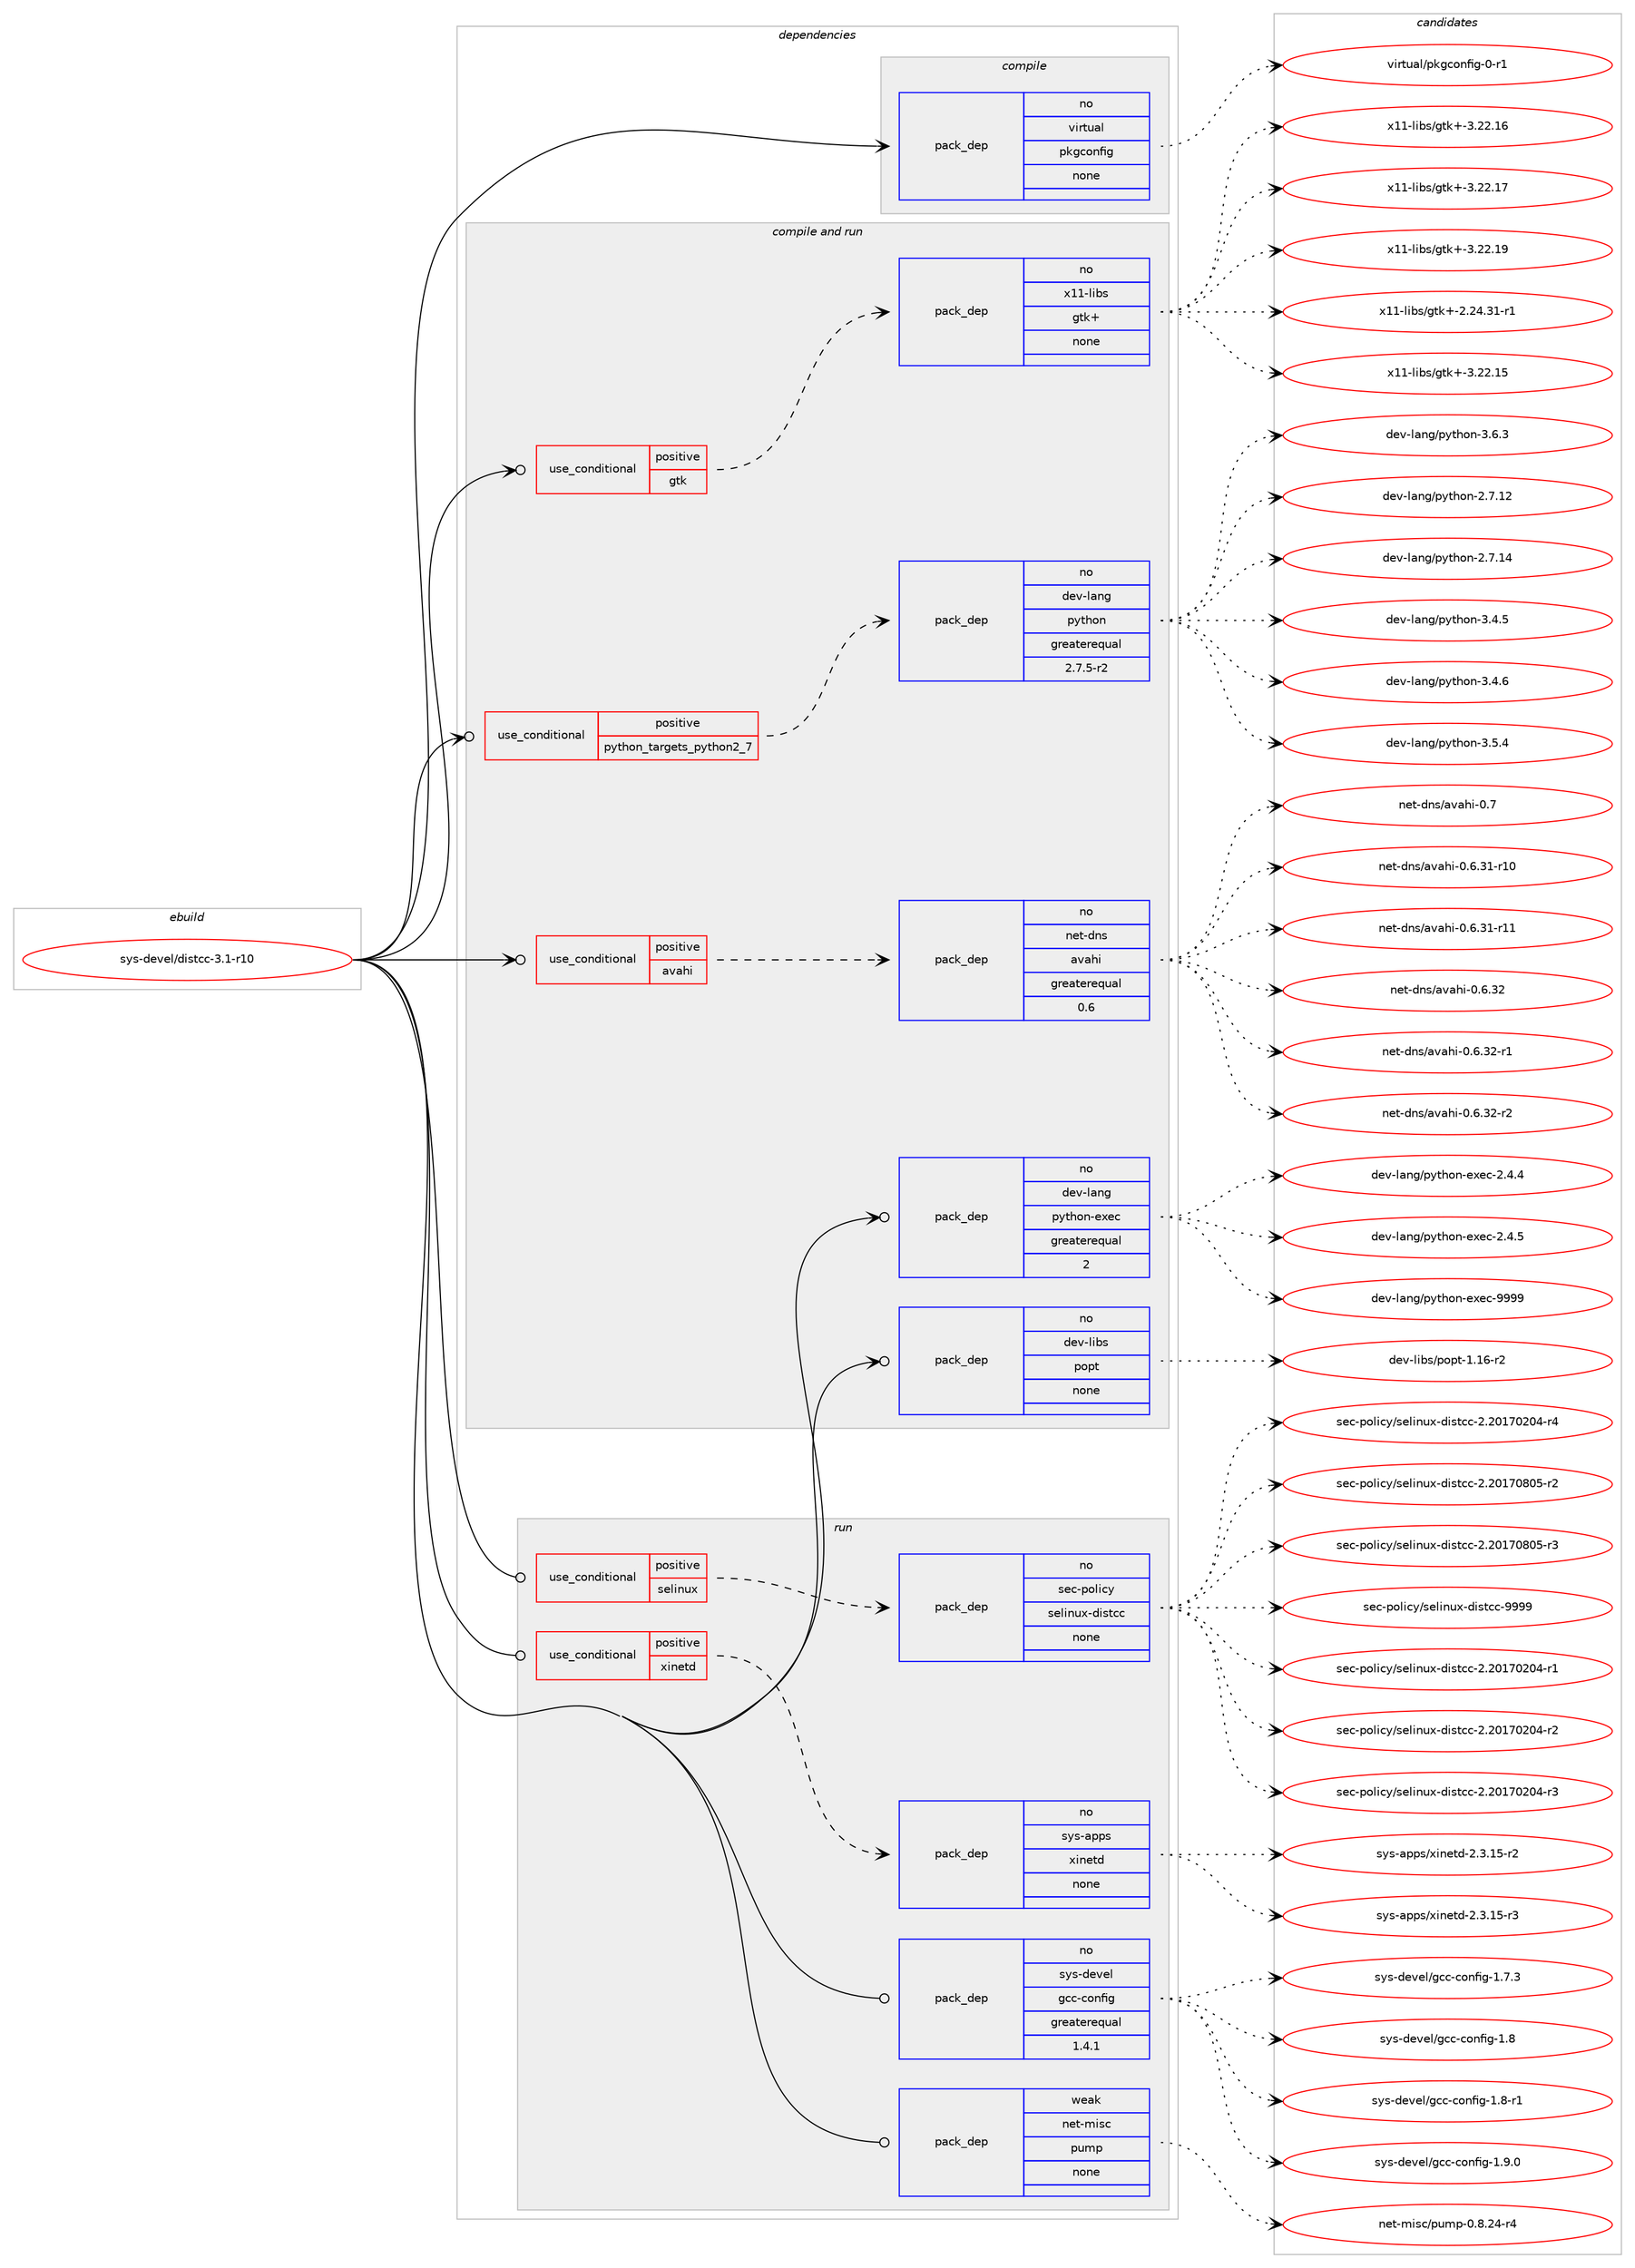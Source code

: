digraph prolog {

# *************
# Graph options
# *************

newrank=true;
concentrate=true;
compound=true;
graph [rankdir=LR,fontname=Helvetica,fontsize=10,ranksep=1.5];#, ranksep=2.5, nodesep=0.2];
edge  [arrowhead=vee];
node  [fontname=Helvetica,fontsize=10];

# **********
# The ebuild
# **********

subgraph cluster_leftcol {
color=gray;
rank=same;
label=<<i>ebuild</i>>;
id [label="sys-devel/distcc-3.1-r10", color=red, width=4, href="../sys-devel/distcc-3.1-r10.svg"];
}

# ****************
# The dependencies
# ****************

subgraph cluster_midcol {
color=gray;
label=<<i>dependencies</i>>;
subgraph cluster_compile {
fillcolor="#eeeeee";
style=filled;
label=<<i>compile</i>>;
subgraph pack359298 {
dependency483656 [label=<<TABLE BORDER="0" CELLBORDER="1" CELLSPACING="0" CELLPADDING="4" WIDTH="220"><TR><TD ROWSPAN="6" CELLPADDING="30">pack_dep</TD></TR><TR><TD WIDTH="110">no</TD></TR><TR><TD>virtual</TD></TR><TR><TD>pkgconfig</TD></TR><TR><TD>none</TD></TR><TR><TD></TD></TR></TABLE>>, shape=none, color=blue];
}
id:e -> dependency483656:w [weight=20,style="solid",arrowhead="vee"];
}
subgraph cluster_compileandrun {
fillcolor="#eeeeee";
style=filled;
label=<<i>compile and run</i>>;
subgraph cond115928 {
dependency483657 [label=<<TABLE BORDER="0" CELLBORDER="1" CELLSPACING="0" CELLPADDING="4"><TR><TD ROWSPAN="3" CELLPADDING="10">use_conditional</TD></TR><TR><TD>positive</TD></TR><TR><TD>avahi</TD></TR></TABLE>>, shape=none, color=red];
subgraph pack359299 {
dependency483658 [label=<<TABLE BORDER="0" CELLBORDER="1" CELLSPACING="0" CELLPADDING="4" WIDTH="220"><TR><TD ROWSPAN="6" CELLPADDING="30">pack_dep</TD></TR><TR><TD WIDTH="110">no</TD></TR><TR><TD>net-dns</TD></TR><TR><TD>avahi</TD></TR><TR><TD>greaterequal</TD></TR><TR><TD>0.6</TD></TR></TABLE>>, shape=none, color=blue];
}
dependency483657:e -> dependency483658:w [weight=20,style="dashed",arrowhead="vee"];
}
id:e -> dependency483657:w [weight=20,style="solid",arrowhead="odotvee"];
subgraph cond115929 {
dependency483659 [label=<<TABLE BORDER="0" CELLBORDER="1" CELLSPACING="0" CELLPADDING="4"><TR><TD ROWSPAN="3" CELLPADDING="10">use_conditional</TD></TR><TR><TD>positive</TD></TR><TR><TD>gtk</TD></TR></TABLE>>, shape=none, color=red];
subgraph pack359300 {
dependency483660 [label=<<TABLE BORDER="0" CELLBORDER="1" CELLSPACING="0" CELLPADDING="4" WIDTH="220"><TR><TD ROWSPAN="6" CELLPADDING="30">pack_dep</TD></TR><TR><TD WIDTH="110">no</TD></TR><TR><TD>x11-libs</TD></TR><TR><TD>gtk+</TD></TR><TR><TD>none</TD></TR><TR><TD></TD></TR></TABLE>>, shape=none, color=blue];
}
dependency483659:e -> dependency483660:w [weight=20,style="dashed",arrowhead="vee"];
}
id:e -> dependency483659:w [weight=20,style="solid",arrowhead="odotvee"];
subgraph cond115930 {
dependency483661 [label=<<TABLE BORDER="0" CELLBORDER="1" CELLSPACING="0" CELLPADDING="4"><TR><TD ROWSPAN="3" CELLPADDING="10">use_conditional</TD></TR><TR><TD>positive</TD></TR><TR><TD>python_targets_python2_7</TD></TR></TABLE>>, shape=none, color=red];
subgraph pack359301 {
dependency483662 [label=<<TABLE BORDER="0" CELLBORDER="1" CELLSPACING="0" CELLPADDING="4" WIDTH="220"><TR><TD ROWSPAN="6" CELLPADDING="30">pack_dep</TD></TR><TR><TD WIDTH="110">no</TD></TR><TR><TD>dev-lang</TD></TR><TR><TD>python</TD></TR><TR><TD>greaterequal</TD></TR><TR><TD>2.7.5-r2</TD></TR></TABLE>>, shape=none, color=blue];
}
dependency483661:e -> dependency483662:w [weight=20,style="dashed",arrowhead="vee"];
}
id:e -> dependency483661:w [weight=20,style="solid",arrowhead="odotvee"];
subgraph pack359302 {
dependency483663 [label=<<TABLE BORDER="0" CELLBORDER="1" CELLSPACING="0" CELLPADDING="4" WIDTH="220"><TR><TD ROWSPAN="6" CELLPADDING="30">pack_dep</TD></TR><TR><TD WIDTH="110">no</TD></TR><TR><TD>dev-lang</TD></TR><TR><TD>python-exec</TD></TR><TR><TD>greaterequal</TD></TR><TR><TD>2</TD></TR></TABLE>>, shape=none, color=blue];
}
id:e -> dependency483663:w [weight=20,style="solid",arrowhead="odotvee"];
subgraph pack359303 {
dependency483664 [label=<<TABLE BORDER="0" CELLBORDER="1" CELLSPACING="0" CELLPADDING="4" WIDTH="220"><TR><TD ROWSPAN="6" CELLPADDING="30">pack_dep</TD></TR><TR><TD WIDTH="110">no</TD></TR><TR><TD>dev-libs</TD></TR><TR><TD>popt</TD></TR><TR><TD>none</TD></TR><TR><TD></TD></TR></TABLE>>, shape=none, color=blue];
}
id:e -> dependency483664:w [weight=20,style="solid",arrowhead="odotvee"];
}
subgraph cluster_run {
fillcolor="#eeeeee";
style=filled;
label=<<i>run</i>>;
subgraph cond115931 {
dependency483665 [label=<<TABLE BORDER="0" CELLBORDER="1" CELLSPACING="0" CELLPADDING="4"><TR><TD ROWSPAN="3" CELLPADDING="10">use_conditional</TD></TR><TR><TD>positive</TD></TR><TR><TD>selinux</TD></TR></TABLE>>, shape=none, color=red];
subgraph pack359304 {
dependency483666 [label=<<TABLE BORDER="0" CELLBORDER="1" CELLSPACING="0" CELLPADDING="4" WIDTH="220"><TR><TD ROWSPAN="6" CELLPADDING="30">pack_dep</TD></TR><TR><TD WIDTH="110">no</TD></TR><TR><TD>sec-policy</TD></TR><TR><TD>selinux-distcc</TD></TR><TR><TD>none</TD></TR><TR><TD></TD></TR></TABLE>>, shape=none, color=blue];
}
dependency483665:e -> dependency483666:w [weight=20,style="dashed",arrowhead="vee"];
}
id:e -> dependency483665:w [weight=20,style="solid",arrowhead="odot"];
subgraph cond115932 {
dependency483667 [label=<<TABLE BORDER="0" CELLBORDER="1" CELLSPACING="0" CELLPADDING="4"><TR><TD ROWSPAN="3" CELLPADDING="10">use_conditional</TD></TR><TR><TD>positive</TD></TR><TR><TD>xinetd</TD></TR></TABLE>>, shape=none, color=red];
subgraph pack359305 {
dependency483668 [label=<<TABLE BORDER="0" CELLBORDER="1" CELLSPACING="0" CELLPADDING="4" WIDTH="220"><TR><TD ROWSPAN="6" CELLPADDING="30">pack_dep</TD></TR><TR><TD WIDTH="110">no</TD></TR><TR><TD>sys-apps</TD></TR><TR><TD>xinetd</TD></TR><TR><TD>none</TD></TR><TR><TD></TD></TR></TABLE>>, shape=none, color=blue];
}
dependency483667:e -> dependency483668:w [weight=20,style="dashed",arrowhead="vee"];
}
id:e -> dependency483667:w [weight=20,style="solid",arrowhead="odot"];
subgraph pack359306 {
dependency483669 [label=<<TABLE BORDER="0" CELLBORDER="1" CELLSPACING="0" CELLPADDING="4" WIDTH="220"><TR><TD ROWSPAN="6" CELLPADDING="30">pack_dep</TD></TR><TR><TD WIDTH="110">no</TD></TR><TR><TD>sys-devel</TD></TR><TR><TD>gcc-config</TD></TR><TR><TD>greaterequal</TD></TR><TR><TD>1.4.1</TD></TR></TABLE>>, shape=none, color=blue];
}
id:e -> dependency483669:w [weight=20,style="solid",arrowhead="odot"];
subgraph pack359307 {
dependency483670 [label=<<TABLE BORDER="0" CELLBORDER="1" CELLSPACING="0" CELLPADDING="4" WIDTH="220"><TR><TD ROWSPAN="6" CELLPADDING="30">pack_dep</TD></TR><TR><TD WIDTH="110">weak</TD></TR><TR><TD>net-misc</TD></TR><TR><TD>pump</TD></TR><TR><TD>none</TD></TR><TR><TD></TD></TR></TABLE>>, shape=none, color=blue];
}
id:e -> dependency483670:w [weight=20,style="solid",arrowhead="odot"];
}
}

# **************
# The candidates
# **************

subgraph cluster_choices {
rank=same;
color=gray;
label=<<i>candidates</i>>;

subgraph choice359298 {
color=black;
nodesep=1;
choice11810511411611797108471121071039911111010210510345484511449 [label="virtual/pkgconfig-0-r1", color=red, width=4,href="../virtual/pkgconfig-0-r1.svg"];
dependency483656:e -> choice11810511411611797108471121071039911111010210510345484511449:w [style=dotted,weight="100"];
}
subgraph choice359299 {
color=black;
nodesep=1;
choice1101011164510011011547971189710410545484654465149451144948 [label="net-dns/avahi-0.6.31-r10", color=red, width=4,href="../net-dns/avahi-0.6.31-r10.svg"];
choice1101011164510011011547971189710410545484654465149451144949 [label="net-dns/avahi-0.6.31-r11", color=red, width=4,href="../net-dns/avahi-0.6.31-r11.svg"];
choice1101011164510011011547971189710410545484654465150 [label="net-dns/avahi-0.6.32", color=red, width=4,href="../net-dns/avahi-0.6.32.svg"];
choice11010111645100110115479711897104105454846544651504511449 [label="net-dns/avahi-0.6.32-r1", color=red, width=4,href="../net-dns/avahi-0.6.32-r1.svg"];
choice11010111645100110115479711897104105454846544651504511450 [label="net-dns/avahi-0.6.32-r2", color=red, width=4,href="../net-dns/avahi-0.6.32-r2.svg"];
choice1101011164510011011547971189710410545484655 [label="net-dns/avahi-0.7", color=red, width=4,href="../net-dns/avahi-0.7.svg"];
dependency483658:e -> choice1101011164510011011547971189710410545484654465149451144948:w [style=dotted,weight="100"];
dependency483658:e -> choice1101011164510011011547971189710410545484654465149451144949:w [style=dotted,weight="100"];
dependency483658:e -> choice1101011164510011011547971189710410545484654465150:w [style=dotted,weight="100"];
dependency483658:e -> choice11010111645100110115479711897104105454846544651504511449:w [style=dotted,weight="100"];
dependency483658:e -> choice11010111645100110115479711897104105454846544651504511450:w [style=dotted,weight="100"];
dependency483658:e -> choice1101011164510011011547971189710410545484655:w [style=dotted,weight="100"];
}
subgraph choice359300 {
color=black;
nodesep=1;
choice12049494510810598115471031161074345504650524651494511449 [label="x11-libs/gtk+-2.24.31-r1", color=red, width=4,href="../x11-libs/gtk+-2.24.31-r1.svg"];
choice1204949451081059811547103116107434551465050464953 [label="x11-libs/gtk+-3.22.15", color=red, width=4,href="../x11-libs/gtk+-3.22.15.svg"];
choice1204949451081059811547103116107434551465050464954 [label="x11-libs/gtk+-3.22.16", color=red, width=4,href="../x11-libs/gtk+-3.22.16.svg"];
choice1204949451081059811547103116107434551465050464955 [label="x11-libs/gtk+-3.22.17", color=red, width=4,href="../x11-libs/gtk+-3.22.17.svg"];
choice1204949451081059811547103116107434551465050464957 [label="x11-libs/gtk+-3.22.19", color=red, width=4,href="../x11-libs/gtk+-3.22.19.svg"];
dependency483660:e -> choice12049494510810598115471031161074345504650524651494511449:w [style=dotted,weight="100"];
dependency483660:e -> choice1204949451081059811547103116107434551465050464953:w [style=dotted,weight="100"];
dependency483660:e -> choice1204949451081059811547103116107434551465050464954:w [style=dotted,weight="100"];
dependency483660:e -> choice1204949451081059811547103116107434551465050464955:w [style=dotted,weight="100"];
dependency483660:e -> choice1204949451081059811547103116107434551465050464957:w [style=dotted,weight="100"];
}
subgraph choice359301 {
color=black;
nodesep=1;
choice10010111845108971101034711212111610411111045504655464950 [label="dev-lang/python-2.7.12", color=red, width=4,href="../dev-lang/python-2.7.12.svg"];
choice10010111845108971101034711212111610411111045504655464952 [label="dev-lang/python-2.7.14", color=red, width=4,href="../dev-lang/python-2.7.14.svg"];
choice100101118451089711010347112121116104111110455146524653 [label="dev-lang/python-3.4.5", color=red, width=4,href="../dev-lang/python-3.4.5.svg"];
choice100101118451089711010347112121116104111110455146524654 [label="dev-lang/python-3.4.6", color=red, width=4,href="../dev-lang/python-3.4.6.svg"];
choice100101118451089711010347112121116104111110455146534652 [label="dev-lang/python-3.5.4", color=red, width=4,href="../dev-lang/python-3.5.4.svg"];
choice100101118451089711010347112121116104111110455146544651 [label="dev-lang/python-3.6.3", color=red, width=4,href="../dev-lang/python-3.6.3.svg"];
dependency483662:e -> choice10010111845108971101034711212111610411111045504655464950:w [style=dotted,weight="100"];
dependency483662:e -> choice10010111845108971101034711212111610411111045504655464952:w [style=dotted,weight="100"];
dependency483662:e -> choice100101118451089711010347112121116104111110455146524653:w [style=dotted,weight="100"];
dependency483662:e -> choice100101118451089711010347112121116104111110455146524654:w [style=dotted,weight="100"];
dependency483662:e -> choice100101118451089711010347112121116104111110455146534652:w [style=dotted,weight="100"];
dependency483662:e -> choice100101118451089711010347112121116104111110455146544651:w [style=dotted,weight="100"];
}
subgraph choice359302 {
color=black;
nodesep=1;
choice1001011184510897110103471121211161041111104510112010199455046524652 [label="dev-lang/python-exec-2.4.4", color=red, width=4,href="../dev-lang/python-exec-2.4.4.svg"];
choice1001011184510897110103471121211161041111104510112010199455046524653 [label="dev-lang/python-exec-2.4.5", color=red, width=4,href="../dev-lang/python-exec-2.4.5.svg"];
choice10010111845108971101034711212111610411111045101120101994557575757 [label="dev-lang/python-exec-9999", color=red, width=4,href="../dev-lang/python-exec-9999.svg"];
dependency483663:e -> choice1001011184510897110103471121211161041111104510112010199455046524652:w [style=dotted,weight="100"];
dependency483663:e -> choice1001011184510897110103471121211161041111104510112010199455046524653:w [style=dotted,weight="100"];
dependency483663:e -> choice10010111845108971101034711212111610411111045101120101994557575757:w [style=dotted,weight="100"];
}
subgraph choice359303 {
color=black;
nodesep=1;
choice10010111845108105981154711211111211645494649544511450 [label="dev-libs/popt-1.16-r2", color=red, width=4,href="../dev-libs/popt-1.16-r2.svg"];
dependency483664:e -> choice10010111845108105981154711211111211645494649544511450:w [style=dotted,weight="100"];
}
subgraph choice359304 {
color=black;
nodesep=1;
choice1151019945112111108105991214711510110810511011712045100105115116999945504650484955485048524511449 [label="sec-policy/selinux-distcc-2.20170204-r1", color=red, width=4,href="../sec-policy/selinux-distcc-2.20170204-r1.svg"];
choice1151019945112111108105991214711510110810511011712045100105115116999945504650484955485048524511450 [label="sec-policy/selinux-distcc-2.20170204-r2", color=red, width=4,href="../sec-policy/selinux-distcc-2.20170204-r2.svg"];
choice1151019945112111108105991214711510110810511011712045100105115116999945504650484955485048524511451 [label="sec-policy/selinux-distcc-2.20170204-r3", color=red, width=4,href="../sec-policy/selinux-distcc-2.20170204-r3.svg"];
choice1151019945112111108105991214711510110810511011712045100105115116999945504650484955485048524511452 [label="sec-policy/selinux-distcc-2.20170204-r4", color=red, width=4,href="../sec-policy/selinux-distcc-2.20170204-r4.svg"];
choice1151019945112111108105991214711510110810511011712045100105115116999945504650484955485648534511450 [label="sec-policy/selinux-distcc-2.20170805-r2", color=red, width=4,href="../sec-policy/selinux-distcc-2.20170805-r2.svg"];
choice1151019945112111108105991214711510110810511011712045100105115116999945504650484955485648534511451 [label="sec-policy/selinux-distcc-2.20170805-r3", color=red, width=4,href="../sec-policy/selinux-distcc-2.20170805-r3.svg"];
choice115101994511211110810599121471151011081051101171204510010511511699994557575757 [label="sec-policy/selinux-distcc-9999", color=red, width=4,href="../sec-policy/selinux-distcc-9999.svg"];
dependency483666:e -> choice1151019945112111108105991214711510110810511011712045100105115116999945504650484955485048524511449:w [style=dotted,weight="100"];
dependency483666:e -> choice1151019945112111108105991214711510110810511011712045100105115116999945504650484955485048524511450:w [style=dotted,weight="100"];
dependency483666:e -> choice1151019945112111108105991214711510110810511011712045100105115116999945504650484955485048524511451:w [style=dotted,weight="100"];
dependency483666:e -> choice1151019945112111108105991214711510110810511011712045100105115116999945504650484955485048524511452:w [style=dotted,weight="100"];
dependency483666:e -> choice1151019945112111108105991214711510110810511011712045100105115116999945504650484955485648534511450:w [style=dotted,weight="100"];
dependency483666:e -> choice1151019945112111108105991214711510110810511011712045100105115116999945504650484955485648534511451:w [style=dotted,weight="100"];
dependency483666:e -> choice115101994511211110810599121471151011081051101171204510010511511699994557575757:w [style=dotted,weight="100"];
}
subgraph choice359305 {
color=black;
nodesep=1;
choice115121115459711211211547120105110101116100455046514649534511450 [label="sys-apps/xinetd-2.3.15-r2", color=red, width=4,href="../sys-apps/xinetd-2.3.15-r2.svg"];
choice115121115459711211211547120105110101116100455046514649534511451 [label="sys-apps/xinetd-2.3.15-r3", color=red, width=4,href="../sys-apps/xinetd-2.3.15-r3.svg"];
dependency483668:e -> choice115121115459711211211547120105110101116100455046514649534511450:w [style=dotted,weight="100"];
dependency483668:e -> choice115121115459711211211547120105110101116100455046514649534511451:w [style=dotted,weight="100"];
}
subgraph choice359306 {
color=black;
nodesep=1;
choice115121115451001011181011084710399994599111110102105103454946554651 [label="sys-devel/gcc-config-1.7.3", color=red, width=4,href="../sys-devel/gcc-config-1.7.3.svg"];
choice11512111545100101118101108471039999459911111010210510345494656 [label="sys-devel/gcc-config-1.8", color=red, width=4,href="../sys-devel/gcc-config-1.8.svg"];
choice115121115451001011181011084710399994599111110102105103454946564511449 [label="sys-devel/gcc-config-1.8-r1", color=red, width=4,href="../sys-devel/gcc-config-1.8-r1.svg"];
choice115121115451001011181011084710399994599111110102105103454946574648 [label="sys-devel/gcc-config-1.9.0", color=red, width=4,href="../sys-devel/gcc-config-1.9.0.svg"];
dependency483669:e -> choice115121115451001011181011084710399994599111110102105103454946554651:w [style=dotted,weight="100"];
dependency483669:e -> choice11512111545100101118101108471039999459911111010210510345494656:w [style=dotted,weight="100"];
dependency483669:e -> choice115121115451001011181011084710399994599111110102105103454946564511449:w [style=dotted,weight="100"];
dependency483669:e -> choice115121115451001011181011084710399994599111110102105103454946574648:w [style=dotted,weight="100"];
}
subgraph choice359307 {
color=black;
nodesep=1;
choice110101116451091051159947112117109112454846564650524511452 [label="net-misc/pump-0.8.24-r4", color=red, width=4,href="../net-misc/pump-0.8.24-r4.svg"];
dependency483670:e -> choice110101116451091051159947112117109112454846564650524511452:w [style=dotted,weight="100"];
}
}

}
